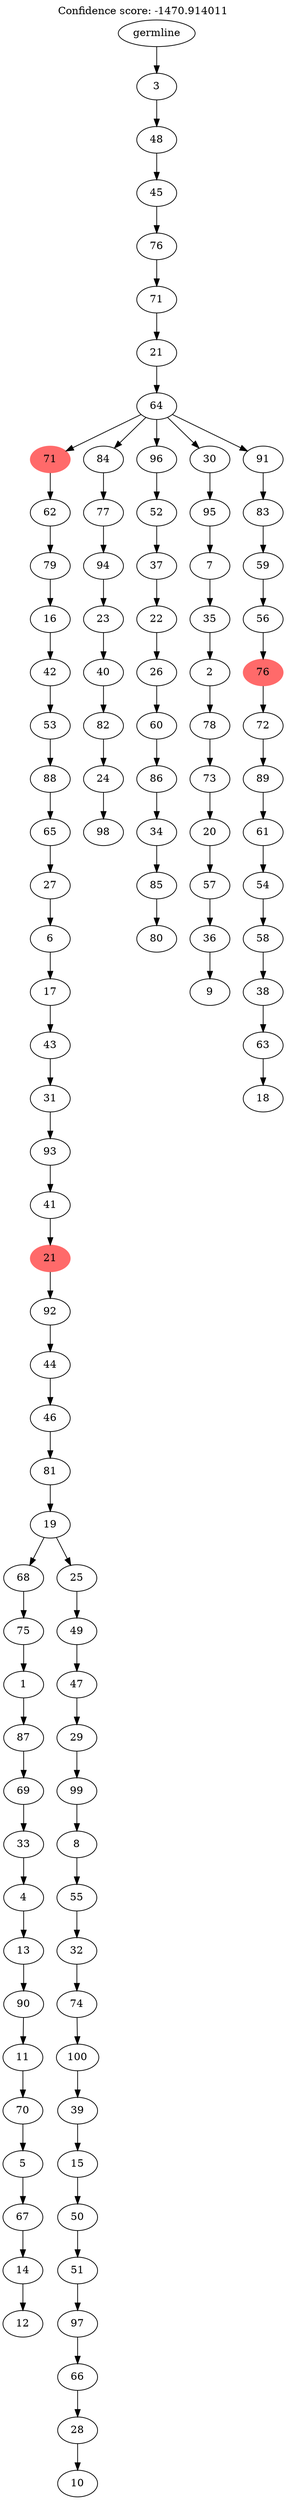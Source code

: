 digraph g {
	"102" -> "103";
	"103" [label="12"];
	"101" -> "102";
	"102" [label="14"];
	"100" -> "101";
	"101" [label="67"];
	"99" -> "100";
	"100" [label="5"];
	"98" -> "99";
	"99" [label="70"];
	"97" -> "98";
	"98" [label="11"];
	"96" -> "97";
	"97" [label="90"];
	"95" -> "96";
	"96" [label="13"];
	"94" -> "95";
	"95" [label="4"];
	"93" -> "94";
	"94" [label="33"];
	"92" -> "93";
	"93" [label="69"];
	"91" -> "92";
	"92" [label="87"];
	"90" -> "91";
	"91" [label="1"];
	"89" -> "90";
	"90" [label="75"];
	"87" -> "88";
	"88" [label="10"];
	"86" -> "87";
	"87" [label="28"];
	"85" -> "86";
	"86" [label="66"];
	"84" -> "85";
	"85" [label="97"];
	"83" -> "84";
	"84" [label="51"];
	"82" -> "83";
	"83" [label="50"];
	"81" -> "82";
	"82" [label="15"];
	"80" -> "81";
	"81" [label="39"];
	"79" -> "80";
	"80" [label="100"];
	"78" -> "79";
	"79" [label="74"];
	"77" -> "78";
	"78" [label="32"];
	"76" -> "77";
	"77" [label="55"];
	"75" -> "76";
	"76" [label="8"];
	"74" -> "75";
	"75" [label="99"];
	"73" -> "74";
	"74" [label="29"];
	"72" -> "73";
	"73" [label="47"];
	"71" -> "72";
	"72" [label="49"];
	"70" -> "71";
	"71" [label="25"];
	"70" -> "89";
	"89" [label="68"];
	"69" -> "70";
	"70" [label="19"];
	"68" -> "69";
	"69" [label="81"];
	"67" -> "68";
	"68" [label="46"];
	"66" -> "67";
	"67" [label="44"];
	"65" -> "66";
	"66" [label="92"];
	"64" -> "65";
	"65" [color=indianred1, style=filled, label="21"];
	"63" -> "64";
	"64" [label="41"];
	"62" -> "63";
	"63" [label="93"];
	"61" -> "62";
	"62" [label="31"];
	"60" -> "61";
	"61" [label="43"];
	"59" -> "60";
	"60" [label="17"];
	"58" -> "59";
	"59" [label="6"];
	"57" -> "58";
	"58" [label="27"];
	"56" -> "57";
	"57" [label="65"];
	"55" -> "56";
	"56" [label="88"];
	"54" -> "55";
	"55" [label="53"];
	"53" -> "54";
	"54" [label="42"];
	"52" -> "53";
	"53" [label="16"];
	"51" -> "52";
	"52" [label="79"];
	"50" -> "51";
	"51" [label="62"];
	"48" -> "49";
	"49" [label="98"];
	"47" -> "48";
	"48" [label="24"];
	"46" -> "47";
	"47" [label="82"];
	"45" -> "46";
	"46" [label="40"];
	"44" -> "45";
	"45" [label="23"];
	"43" -> "44";
	"44" [label="94"];
	"42" -> "43";
	"43" [label="77"];
	"40" -> "41";
	"41" [label="80"];
	"39" -> "40";
	"40" [label="85"];
	"38" -> "39";
	"39" [label="34"];
	"37" -> "38";
	"38" [label="86"];
	"36" -> "37";
	"37" [label="60"];
	"35" -> "36";
	"36" [label="26"];
	"34" -> "35";
	"35" [label="22"];
	"33" -> "34";
	"34" [label="37"];
	"32" -> "33";
	"33" [label="52"];
	"30" -> "31";
	"31" [label="9"];
	"29" -> "30";
	"30" [label="36"];
	"28" -> "29";
	"29" [label="57"];
	"27" -> "28";
	"28" [label="20"];
	"26" -> "27";
	"27" [label="73"];
	"25" -> "26";
	"26" [label="78"];
	"24" -> "25";
	"25" [label="2"];
	"23" -> "24";
	"24" [label="35"];
	"22" -> "23";
	"23" [label="7"];
	"21" -> "22";
	"22" [label="95"];
	"19" -> "20";
	"20" [label="18"];
	"18" -> "19";
	"19" [label="63"];
	"17" -> "18";
	"18" [label="38"];
	"16" -> "17";
	"17" [label="58"];
	"15" -> "16";
	"16" [label="54"];
	"14" -> "15";
	"15" [label="61"];
	"13" -> "14";
	"14" [label="89"];
	"12" -> "13";
	"13" [label="72"];
	"11" -> "12";
	"12" [color=indianred1, style=filled, label="76"];
	"10" -> "11";
	"11" [label="56"];
	"9" -> "10";
	"10" [label="59"];
	"8" -> "9";
	"9" [label="83"];
	"7" -> "8";
	"8" [label="91"];
	"7" -> "21";
	"21" [label="30"];
	"7" -> "32";
	"32" [label="96"];
	"7" -> "42";
	"42" [label="84"];
	"7" -> "50";
	"50" [color=indianred1, style=filled, label="71"];
	"6" -> "7";
	"7" [label="64"];
	"5" -> "6";
	"6" [label="21"];
	"4" -> "5";
	"5" [label="71"];
	"3" -> "4";
	"4" [label="76"];
	"2" -> "3";
	"3" [label="45"];
	"1" -> "2";
	"2" [label="48"];
	"0" -> "1";
	"1" [label="3"];
	"0" [label="germline"];
	labelloc="t";
	label="Confidence score: -1470.914011";
}
